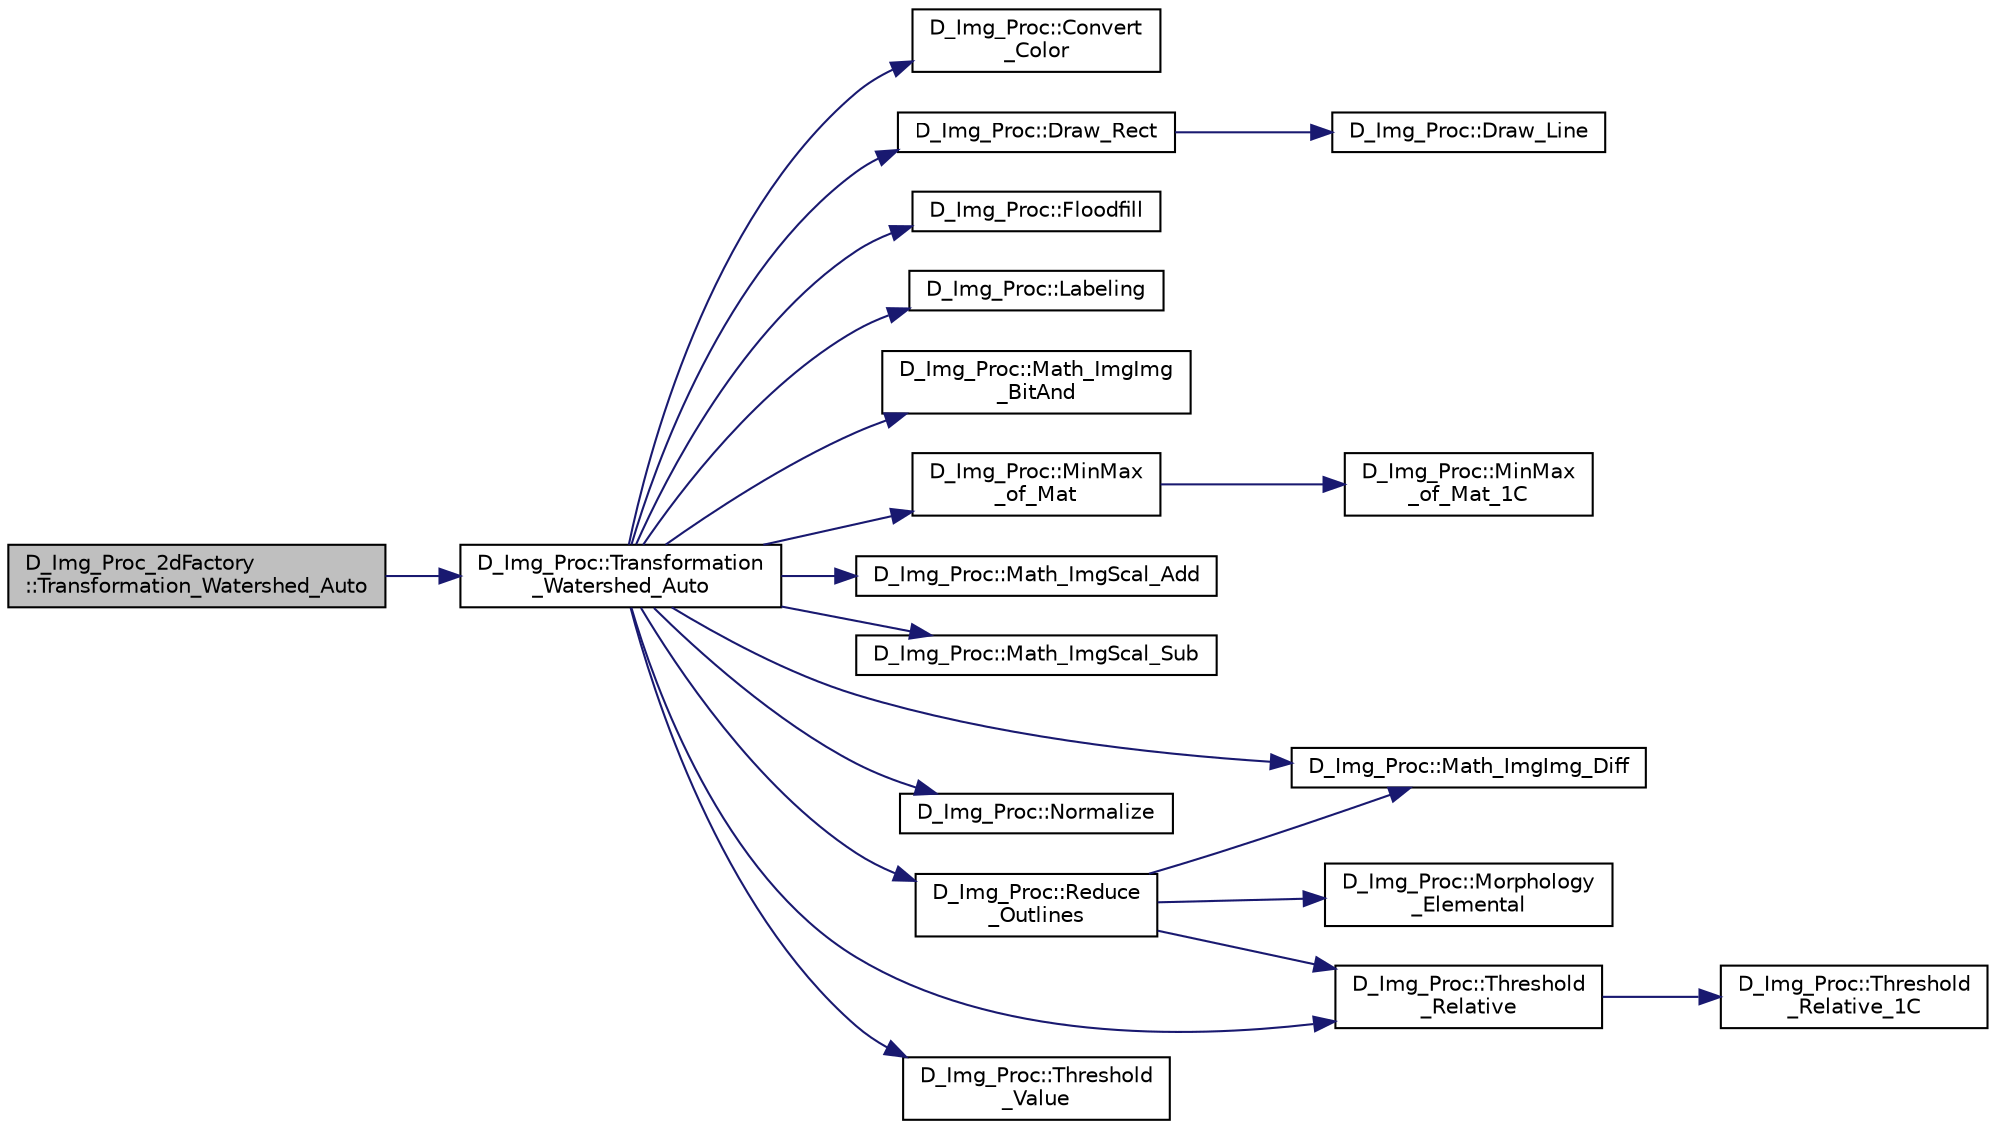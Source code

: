 digraph "D_Img_Proc_2dFactory::Transformation_Watershed_Auto"
{
 // LATEX_PDF_SIZE
  edge [fontname="Helvetica",fontsize="10",labelfontname="Helvetica",labelfontsize="10"];
  node [fontname="Helvetica",fontsize="10",shape=record];
  rankdir="LR";
  Node1 [label="D_Img_Proc_2dFactory\l::Transformation_Watershed_Auto",height=0.2,width=0.4,color="black", fillcolor="grey75", style="filled", fontcolor="black",tooltip=" "];
  Node1 -> Node2 [color="midnightblue",fontsize="10",style="solid",fontname="Helvetica"];
  Node2 [label="D_Img_Proc::Transformation\l_Watershed_Auto",height=0.2,width=0.4,color="black", fillcolor="white", style="filled",URL="$class_d___img___proc.html#a9cb512850d61c1ac6e8e94d55902baa1",tooltip=" "];
  Node2 -> Node3 [color="midnightblue",fontsize="10",style="solid",fontname="Helvetica"];
  Node3 [label="D_Img_Proc::Convert\l_Color",height=0.2,width=0.4,color="black", fillcolor="white", style="filled",URL="$class_d___img___proc.html#a427b5b5f3387bcce762c3ef3084e6c95",tooltip=" "];
  Node2 -> Node4 [color="midnightblue",fontsize="10",style="solid",fontname="Helvetica"];
  Node4 [label="D_Img_Proc::Draw_Rect",height=0.2,width=0.4,color="black", fillcolor="white", style="filled",URL="$class_d___img___proc.html#a0bd009c38ce6f9f4a8dad263ee8c1559",tooltip=" "];
  Node4 -> Node5 [color="midnightblue",fontsize="10",style="solid",fontname="Helvetica"];
  Node5 [label="D_Img_Proc::Draw_Line",height=0.2,width=0.4,color="black", fillcolor="white", style="filled",URL="$class_d___img___proc.html#ad3e6299e2de72041310ee0cbb31bec9d",tooltip=" "];
  Node2 -> Node6 [color="midnightblue",fontsize="10",style="solid",fontname="Helvetica"];
  Node6 [label="D_Img_Proc::Floodfill",height=0.2,width=0.4,color="black", fillcolor="white", style="filled",URL="$class_d___img___proc.html#a06675a5a2b2df6efe7870e06e85e4d59",tooltip=" "];
  Node2 -> Node7 [color="midnightblue",fontsize="10",style="solid",fontname="Helvetica"];
  Node7 [label="D_Img_Proc::Labeling",height=0.2,width=0.4,color="black", fillcolor="white", style="filled",URL="$class_d___img___proc.html#aa8f040c84197aa8170e2f46fe628e00c",tooltip=" "];
  Node2 -> Node8 [color="midnightblue",fontsize="10",style="solid",fontname="Helvetica"];
  Node8 [label="D_Img_Proc::Math_ImgImg\l_BitAnd",height=0.2,width=0.4,color="black", fillcolor="white", style="filled",URL="$class_d___img___proc.html#afb039d52067ae951a400d1ae36666635",tooltip=" "];
  Node2 -> Node9 [color="midnightblue",fontsize="10",style="solid",fontname="Helvetica"];
  Node9 [label="D_Img_Proc::Math_ImgImg_Diff",height=0.2,width=0.4,color="black", fillcolor="white", style="filled",URL="$class_d___img___proc.html#a8cec240aafb98fc67d6d1d2ca15a1b35",tooltip=" "];
  Node2 -> Node10 [color="midnightblue",fontsize="10",style="solid",fontname="Helvetica"];
  Node10 [label="D_Img_Proc::Math_ImgScal_Add",height=0.2,width=0.4,color="black", fillcolor="white", style="filled",URL="$class_d___img___proc.html#a5037f47168c4fd72d42c824e4f2fcead",tooltip=" "];
  Node2 -> Node11 [color="midnightblue",fontsize="10",style="solid",fontname="Helvetica"];
  Node11 [label="D_Img_Proc::Math_ImgScal_Sub",height=0.2,width=0.4,color="black", fillcolor="white", style="filled",URL="$class_d___img___proc.html#a8b6e24186e8f0e716940f1d1c6930275",tooltip=" "];
  Node2 -> Node12 [color="midnightblue",fontsize="10",style="solid",fontname="Helvetica"];
  Node12 [label="D_Img_Proc::MinMax\l_of_Mat",height=0.2,width=0.4,color="black", fillcolor="white", style="filled",URL="$class_d___img___proc.html#a610c8b5d541644948c3267fedcda5cb7",tooltip=" "];
  Node12 -> Node13 [color="midnightblue",fontsize="10",style="solid",fontname="Helvetica"];
  Node13 [label="D_Img_Proc::MinMax\l_of_Mat_1C",height=0.2,width=0.4,color="black", fillcolor="white", style="filled",URL="$class_d___img___proc.html#ab630a1029be7b20ea6edf45332e733fd",tooltip=" "];
  Node2 -> Node14 [color="midnightblue",fontsize="10",style="solid",fontname="Helvetica"];
  Node14 [label="D_Img_Proc::Normalize",height=0.2,width=0.4,color="black", fillcolor="white", style="filled",URL="$class_d___img___proc.html#ad463a30742d0be5144327f1cb4508a57",tooltip=" "];
  Node2 -> Node15 [color="midnightblue",fontsize="10",style="solid",fontname="Helvetica"];
  Node15 [label="D_Img_Proc::Reduce\l_Outlines",height=0.2,width=0.4,color="black", fillcolor="white", style="filled",URL="$class_d___img___proc.html#a805023a617f6e7194aa92707cba1da38",tooltip=" "];
  Node15 -> Node9 [color="midnightblue",fontsize="10",style="solid",fontname="Helvetica"];
  Node15 -> Node16 [color="midnightblue",fontsize="10",style="solid",fontname="Helvetica"];
  Node16 [label="D_Img_Proc::Morphology\l_Elemental",height=0.2,width=0.4,color="black", fillcolor="white", style="filled",URL="$class_d___img___proc.html#a4210f59c80b73b231d9212964a765e54",tooltip=" "];
  Node15 -> Node17 [color="midnightblue",fontsize="10",style="solid",fontname="Helvetica"];
  Node17 [label="D_Img_Proc::Threshold\l_Relative",height=0.2,width=0.4,color="black", fillcolor="white", style="filled",URL="$class_d___img___proc.html#ade0b97046bbfed1c2845187ddcaa3170",tooltip=" "];
  Node17 -> Node18 [color="midnightblue",fontsize="10",style="solid",fontname="Helvetica"];
  Node18 [label="D_Img_Proc::Threshold\l_Relative_1C",height=0.2,width=0.4,color="black", fillcolor="white", style="filled",URL="$class_d___img___proc.html#aff15ef3cbf283127b155144cb4723ec3",tooltip=" "];
  Node2 -> Node17 [color="midnightblue",fontsize="10",style="solid",fontname="Helvetica"];
  Node2 -> Node19 [color="midnightblue",fontsize="10",style="solid",fontname="Helvetica"];
  Node19 [label="D_Img_Proc::Threshold\l_Value",height=0.2,width=0.4,color="black", fillcolor="white", style="filled",URL="$class_d___img___proc.html#aea03e17df8b5e19ad7c0709794e55dc0",tooltip=" "];
}
